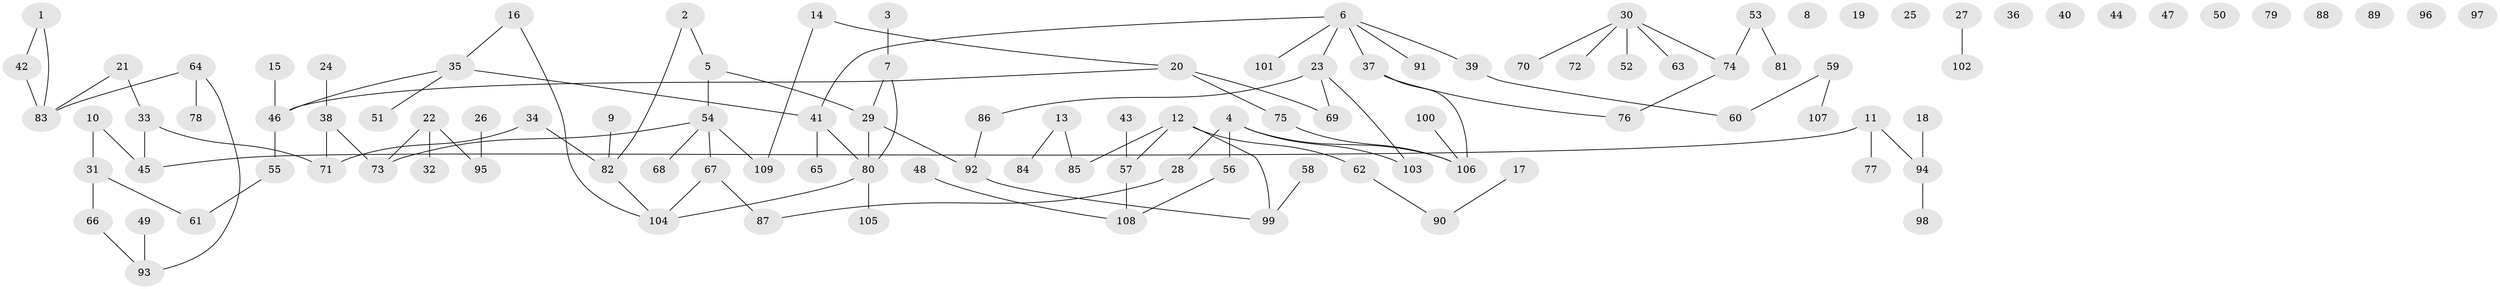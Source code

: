 // Generated by graph-tools (version 1.1) at 2025/00/03/09/25 03:00:54]
// undirected, 109 vertices, 109 edges
graph export_dot {
graph [start="1"]
  node [color=gray90,style=filled];
  1;
  2;
  3;
  4;
  5;
  6;
  7;
  8;
  9;
  10;
  11;
  12;
  13;
  14;
  15;
  16;
  17;
  18;
  19;
  20;
  21;
  22;
  23;
  24;
  25;
  26;
  27;
  28;
  29;
  30;
  31;
  32;
  33;
  34;
  35;
  36;
  37;
  38;
  39;
  40;
  41;
  42;
  43;
  44;
  45;
  46;
  47;
  48;
  49;
  50;
  51;
  52;
  53;
  54;
  55;
  56;
  57;
  58;
  59;
  60;
  61;
  62;
  63;
  64;
  65;
  66;
  67;
  68;
  69;
  70;
  71;
  72;
  73;
  74;
  75;
  76;
  77;
  78;
  79;
  80;
  81;
  82;
  83;
  84;
  85;
  86;
  87;
  88;
  89;
  90;
  91;
  92;
  93;
  94;
  95;
  96;
  97;
  98;
  99;
  100;
  101;
  102;
  103;
  104;
  105;
  106;
  107;
  108;
  109;
  1 -- 42;
  1 -- 83;
  2 -- 5;
  2 -- 82;
  3 -- 7;
  4 -- 28;
  4 -- 56;
  4 -- 103;
  4 -- 106;
  5 -- 29;
  5 -- 54;
  6 -- 23;
  6 -- 37;
  6 -- 39;
  6 -- 41;
  6 -- 91;
  6 -- 101;
  7 -- 29;
  7 -- 80;
  9 -- 82;
  10 -- 31;
  10 -- 45;
  11 -- 45;
  11 -- 77;
  11 -- 94;
  12 -- 57;
  12 -- 62;
  12 -- 85;
  12 -- 99;
  13 -- 84;
  13 -- 85;
  14 -- 20;
  14 -- 109;
  15 -- 46;
  16 -- 35;
  16 -- 104;
  17 -- 90;
  18 -- 94;
  20 -- 46;
  20 -- 69;
  20 -- 75;
  21 -- 33;
  21 -- 83;
  22 -- 32;
  22 -- 73;
  22 -- 95;
  23 -- 69;
  23 -- 86;
  23 -- 103;
  24 -- 38;
  26 -- 95;
  27 -- 102;
  28 -- 87;
  29 -- 80;
  29 -- 92;
  30 -- 52;
  30 -- 63;
  30 -- 70;
  30 -- 72;
  30 -- 74;
  31 -- 61;
  31 -- 66;
  33 -- 45;
  33 -- 71;
  34 -- 71;
  34 -- 82;
  35 -- 41;
  35 -- 46;
  35 -- 51;
  37 -- 76;
  37 -- 106;
  38 -- 71;
  38 -- 73;
  39 -- 60;
  41 -- 65;
  41 -- 80;
  42 -- 83;
  43 -- 57;
  46 -- 55;
  48 -- 108;
  49 -- 93;
  53 -- 74;
  53 -- 81;
  54 -- 67;
  54 -- 68;
  54 -- 73;
  54 -- 109;
  55 -- 61;
  56 -- 108;
  57 -- 108;
  58 -- 99;
  59 -- 60;
  59 -- 107;
  62 -- 90;
  64 -- 78;
  64 -- 83;
  64 -- 93;
  66 -- 93;
  67 -- 87;
  67 -- 104;
  74 -- 76;
  75 -- 106;
  80 -- 104;
  80 -- 105;
  82 -- 104;
  86 -- 92;
  92 -- 99;
  94 -- 98;
  100 -- 106;
}
